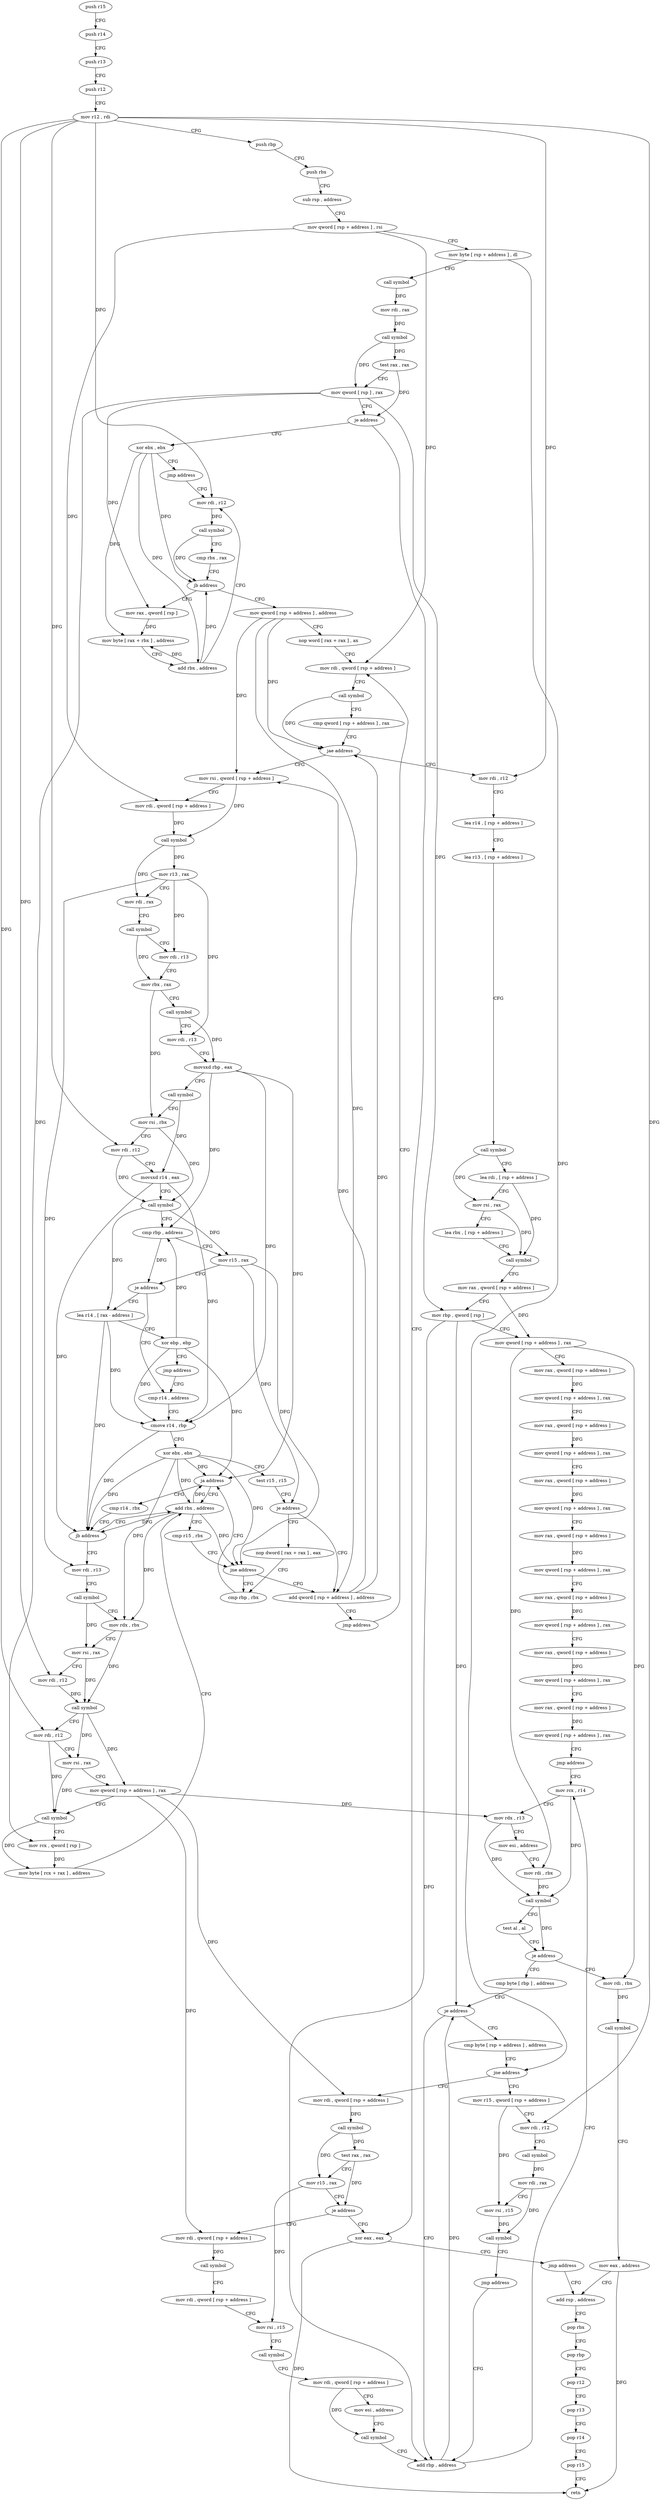 digraph "func" {
"97664" [label = "push r15" ]
"97666" [label = "push r14" ]
"97668" [label = "push r13" ]
"97670" [label = "push r12" ]
"97672" [label = "mov r12 , rdi" ]
"97675" [label = "push rbp" ]
"97676" [label = "push rbx" ]
"97677" [label = "sub rsp , address" ]
"97684" [label = "mov qword [ rsp + address ] , rsi" ]
"97689" [label = "mov byte [ rsp + address ] , dl" ]
"97693" [label = "call symbol" ]
"97698" [label = "mov rdi , rax" ]
"97701" [label = "call symbol" ]
"97706" [label = "test rax , rax" ]
"97709" [label = "mov qword [ rsp ] , rax" ]
"97713" [label = "je address" ]
"98269" [label = "xor eax , eax" ]
"97719" [label = "xor ebx , ebx" ]
"98271" [label = "jmp address" ]
"98251" [label = "add rsp , address" ]
"97721" [label = "jmp address" ]
"97740" [label = "mov rdi , r12" ]
"98258" [label = "pop rbx" ]
"98259" [label = "pop rbp" ]
"98260" [label = "pop r12" ]
"98262" [label = "pop r13" ]
"98264" [label = "pop r14" ]
"98266" [label = "pop r15" ]
"98268" [label = "retn" ]
"97743" [label = "call symbol" ]
"97748" [label = "cmp rbx , rax" ]
"97751" [label = "jb address" ]
"97728" [label = "mov rax , qword [ rsp ]" ]
"97753" [label = "mov qword [ rsp + address ] , address" ]
"97732" [label = "mov byte [ rax + rbx ] , address" ]
"97736" [label = "add rbx , address" ]
"97762" [label = "nop word [ rax + rax ] , ax" ]
"97768" [label = "mov rdi , qword [ rsp + address ]" ]
"97968" [label = "mov rdi , r12" ]
"97971" [label = "lea r14 , [ rsp + address ]" ]
"97976" [label = "lea r13 , [ rsp + address ]" ]
"97981" [label = "call symbol" ]
"97986" [label = "lea rdi , [ rsp + address ]" ]
"97991" [label = "mov rsi , rax" ]
"97994" [label = "lea rbx , [ rsp + address ]" ]
"97999" [label = "call symbol" ]
"98004" [label = "mov rax , qword [ rsp + address ]" ]
"98009" [label = "mov rbp , qword [ rsp ]" ]
"98013" [label = "mov qword [ rsp + address ] , rax" ]
"98018" [label = "mov rax , qword [ rsp + address ]" ]
"98023" [label = "mov qword [ rsp + address ] , rax" ]
"98028" [label = "mov rax , qword [ rsp + address ]" ]
"98033" [label = "mov qword [ rsp + address ] , rax" ]
"98041" [label = "mov rax , qword [ rsp + address ]" ]
"98046" [label = "mov qword [ rsp + address ] , rax" ]
"98054" [label = "mov rax , qword [ rsp + address ]" ]
"98059" [label = "mov qword [ rsp + address ] , rax" ]
"98067" [label = "mov rax , qword [ rsp + address ]" ]
"98072" [label = "mov qword [ rsp + address ] , rax" ]
"98080" [label = "mov rax , qword [ rsp + address ]" ]
"98085" [label = "mov qword [ rsp + address ] , rax" ]
"98093" [label = "mov rax , qword [ rsp + address ]" ]
"98098" [label = "mov qword [ rsp + address ] , rax" ]
"98106" [label = "jmp address" ]
"98176" [label = "mov rcx , r14" ]
"97789" [label = "mov rsi , qword [ rsp + address ]" ]
"97794" [label = "mov rdi , qword [ rsp + address ]" ]
"97799" [label = "call symbol" ]
"97804" [label = "mov r13 , rax" ]
"97807" [label = "mov rdi , rax" ]
"97810" [label = "call symbol" ]
"97815" [label = "mov rdi , r13" ]
"97818" [label = "mov rbx , rax" ]
"97821" [label = "call symbol" ]
"97826" [label = "mov rdi , r13" ]
"97829" [label = "movsxd rbp , eax" ]
"97832" [label = "call symbol" ]
"97837" [label = "mov rsi , rbx" ]
"97840" [label = "mov rdi , r12" ]
"97843" [label = "movsxd r14 , eax" ]
"97846" [label = "call symbol" ]
"97851" [label = "cmp rbp , address" ]
"97855" [label = "mov r15 , rax" ]
"97858" [label = "je address" ]
"97960" [label = "lea r14 , [ rax - address ]" ]
"97860" [label = "cmp r14 , address" ]
"98179" [label = "mov rdx , r13" ]
"98182" [label = "mov esi , address" ]
"98187" [label = "mov rdi , rbx" ]
"98190" [label = "call symbol" ]
"98195" [label = "test al , al" ]
"98197" [label = "je address" ]
"98238" [label = "mov rdi , rbx" ]
"98199" [label = "cmp byte [ rbp ] , address" ]
"97964" [label = "xor ebp , ebp" ]
"97966" [label = "jmp address" ]
"97864" [label = "cmove r14 , rbp" ]
"97868" [label = "xor ebx , ebx" ]
"97870" [label = "test r15 , r15" ]
"97873" [label = "je address" ]
"97945" [label = "add qword [ rsp + address ] , address" ]
"97875" [label = "nop dword [ rax + rax ] , eax" ]
"98241" [label = "call symbol" ]
"98246" [label = "mov eax , address" ]
"98203" [label = "je address" ]
"98172" [label = "add rbp , address" ]
"98205" [label = "cmp byte [ rsp + address ] , address" ]
"97951" [label = "jmp address" ]
"97880" [label = "cmp rbp , rbx" ]
"98210" [label = "jne address" ]
"98112" [label = "mov rdi , qword [ rsp + address ]" ]
"98212" [label = "mov r15 , qword [ rsp + address ]" ]
"97773" [label = "call symbol" ]
"97778" [label = "cmp qword [ rsp + address ] , rax" ]
"97783" [label = "jae address" ]
"97936" [label = "add rbx , address" ]
"97940" [label = "cmp r15 , rbx" ]
"97943" [label = "jne address" ]
"97885" [label = "cmp r14 , rbx" ]
"97888" [label = "jb address" ]
"97890" [label = "mov rdi , r13" ]
"98117" [label = "call symbol" ]
"98122" [label = "test rax , rax" ]
"98125" [label = "mov r15 , rax" ]
"98128" [label = "je address" ]
"98134" [label = "mov rdi , qword [ rsp + address ]" ]
"98217" [label = "mov rdi , r12" ]
"98220" [label = "call symbol" ]
"98225" [label = "mov rdi , rax" ]
"98228" [label = "mov rsi , r15" ]
"98231" [label = "call symbol" ]
"98236" [label = "jmp address" ]
"97883" [label = "ja address" ]
"97893" [label = "call symbol" ]
"97898" [label = "mov rdx , rbx" ]
"97901" [label = "mov rsi , rax" ]
"97904" [label = "mov rdi , r12" ]
"97907" [label = "call symbol" ]
"97912" [label = "mov rdi , r12" ]
"97915" [label = "mov rsi , rax" ]
"97918" [label = "mov qword [ rsp + address ] , rax" ]
"97923" [label = "call symbol" ]
"97928" [label = "mov rcx , qword [ rsp ]" ]
"97932" [label = "mov byte [ rcx + rax ] , address" ]
"98139" [label = "call symbol" ]
"98144" [label = "mov rdi , qword [ rsp + address ]" ]
"98149" [label = "mov rsi , r15" ]
"98152" [label = "call symbol" ]
"98157" [label = "mov rdi , qword [ rsp + address ]" ]
"98162" [label = "mov esi , address" ]
"98167" [label = "call symbol" ]
"97664" -> "97666" [ label = "CFG" ]
"97666" -> "97668" [ label = "CFG" ]
"97668" -> "97670" [ label = "CFG" ]
"97670" -> "97672" [ label = "CFG" ]
"97672" -> "97675" [ label = "CFG" ]
"97672" -> "97740" [ label = "DFG" ]
"97672" -> "97968" [ label = "DFG" ]
"97672" -> "97840" [ label = "DFG" ]
"97672" -> "98217" [ label = "DFG" ]
"97672" -> "97904" [ label = "DFG" ]
"97672" -> "97912" [ label = "DFG" ]
"97675" -> "97676" [ label = "CFG" ]
"97676" -> "97677" [ label = "CFG" ]
"97677" -> "97684" [ label = "CFG" ]
"97684" -> "97689" [ label = "CFG" ]
"97684" -> "97768" [ label = "DFG" ]
"97684" -> "97794" [ label = "DFG" ]
"97689" -> "97693" [ label = "CFG" ]
"97689" -> "98210" [ label = "DFG" ]
"97693" -> "97698" [ label = "DFG" ]
"97698" -> "97701" [ label = "DFG" ]
"97701" -> "97706" [ label = "DFG" ]
"97701" -> "97709" [ label = "DFG" ]
"97706" -> "97709" [ label = "CFG" ]
"97706" -> "97713" [ label = "DFG" ]
"97709" -> "97713" [ label = "CFG" ]
"97709" -> "97728" [ label = "DFG" ]
"97709" -> "98009" [ label = "DFG" ]
"97709" -> "97928" [ label = "DFG" ]
"97713" -> "98269" [ label = "CFG" ]
"97713" -> "97719" [ label = "CFG" ]
"98269" -> "98271" [ label = "CFG" ]
"98269" -> "98268" [ label = "DFG" ]
"97719" -> "97721" [ label = "CFG" ]
"97719" -> "97751" [ label = "DFG" ]
"97719" -> "97732" [ label = "DFG" ]
"97719" -> "97736" [ label = "DFG" ]
"98271" -> "98251" [ label = "CFG" ]
"98251" -> "98258" [ label = "CFG" ]
"97721" -> "97740" [ label = "CFG" ]
"97740" -> "97743" [ label = "DFG" ]
"98258" -> "98259" [ label = "CFG" ]
"98259" -> "98260" [ label = "CFG" ]
"98260" -> "98262" [ label = "CFG" ]
"98262" -> "98264" [ label = "CFG" ]
"98264" -> "98266" [ label = "CFG" ]
"98266" -> "98268" [ label = "CFG" ]
"97743" -> "97748" [ label = "CFG" ]
"97743" -> "97751" [ label = "DFG" ]
"97748" -> "97751" [ label = "CFG" ]
"97751" -> "97728" [ label = "CFG" ]
"97751" -> "97753" [ label = "CFG" ]
"97728" -> "97732" [ label = "DFG" ]
"97753" -> "97762" [ label = "CFG" ]
"97753" -> "97783" [ label = "DFG" ]
"97753" -> "97789" [ label = "DFG" ]
"97753" -> "97945" [ label = "DFG" ]
"97732" -> "97736" [ label = "CFG" ]
"97736" -> "97740" [ label = "CFG" ]
"97736" -> "97732" [ label = "DFG" ]
"97736" -> "97751" [ label = "DFG" ]
"97762" -> "97768" [ label = "CFG" ]
"97768" -> "97773" [ label = "CFG" ]
"97968" -> "97971" [ label = "CFG" ]
"97971" -> "97976" [ label = "CFG" ]
"97976" -> "97981" [ label = "CFG" ]
"97981" -> "97986" [ label = "CFG" ]
"97981" -> "97991" [ label = "DFG" ]
"97986" -> "97991" [ label = "CFG" ]
"97986" -> "97999" [ label = "DFG" ]
"97991" -> "97994" [ label = "CFG" ]
"97991" -> "97999" [ label = "DFG" ]
"97994" -> "97999" [ label = "CFG" ]
"97999" -> "98004" [ label = "CFG" ]
"98004" -> "98009" [ label = "CFG" ]
"98004" -> "98013" [ label = "DFG" ]
"98009" -> "98013" [ label = "CFG" ]
"98009" -> "98203" [ label = "DFG" ]
"98009" -> "98172" [ label = "DFG" ]
"98013" -> "98018" [ label = "CFG" ]
"98013" -> "98187" [ label = "DFG" ]
"98013" -> "98238" [ label = "DFG" ]
"98018" -> "98023" [ label = "DFG" ]
"98023" -> "98028" [ label = "CFG" ]
"98028" -> "98033" [ label = "DFG" ]
"98033" -> "98041" [ label = "CFG" ]
"98041" -> "98046" [ label = "DFG" ]
"98046" -> "98054" [ label = "CFG" ]
"98054" -> "98059" [ label = "DFG" ]
"98059" -> "98067" [ label = "CFG" ]
"98067" -> "98072" [ label = "DFG" ]
"98072" -> "98080" [ label = "CFG" ]
"98080" -> "98085" [ label = "DFG" ]
"98085" -> "98093" [ label = "CFG" ]
"98093" -> "98098" [ label = "DFG" ]
"98098" -> "98106" [ label = "CFG" ]
"98106" -> "98176" [ label = "CFG" ]
"98176" -> "98179" [ label = "CFG" ]
"98176" -> "98190" [ label = "DFG" ]
"97789" -> "97794" [ label = "CFG" ]
"97789" -> "97799" [ label = "DFG" ]
"97794" -> "97799" [ label = "DFG" ]
"97799" -> "97804" [ label = "DFG" ]
"97799" -> "97807" [ label = "DFG" ]
"97804" -> "97807" [ label = "CFG" ]
"97804" -> "97815" [ label = "DFG" ]
"97804" -> "97826" [ label = "DFG" ]
"97804" -> "97890" [ label = "DFG" ]
"97807" -> "97810" [ label = "CFG" ]
"97810" -> "97815" [ label = "CFG" ]
"97810" -> "97818" [ label = "DFG" ]
"97815" -> "97818" [ label = "CFG" ]
"97818" -> "97821" [ label = "CFG" ]
"97818" -> "97837" [ label = "DFG" ]
"97821" -> "97826" [ label = "CFG" ]
"97821" -> "97829" [ label = "DFG" ]
"97826" -> "97829" [ label = "CFG" ]
"97829" -> "97832" [ label = "CFG" ]
"97829" -> "97851" [ label = "DFG" ]
"97829" -> "97864" [ label = "DFG" ]
"97829" -> "97883" [ label = "DFG" ]
"97832" -> "97837" [ label = "CFG" ]
"97832" -> "97843" [ label = "DFG" ]
"97837" -> "97840" [ label = "CFG" ]
"97837" -> "97846" [ label = "DFG" ]
"97840" -> "97843" [ label = "CFG" ]
"97840" -> "97846" [ label = "DFG" ]
"97843" -> "97846" [ label = "CFG" ]
"97843" -> "97864" [ label = "DFG" ]
"97843" -> "97888" [ label = "DFG" ]
"97846" -> "97851" [ label = "CFG" ]
"97846" -> "97855" [ label = "DFG" ]
"97846" -> "97960" [ label = "DFG" ]
"97851" -> "97855" [ label = "CFG" ]
"97851" -> "97858" [ label = "DFG" ]
"97855" -> "97858" [ label = "CFG" ]
"97855" -> "97873" [ label = "DFG" ]
"97855" -> "97943" [ label = "DFG" ]
"97858" -> "97960" [ label = "CFG" ]
"97858" -> "97860" [ label = "CFG" ]
"97960" -> "97964" [ label = "CFG" ]
"97960" -> "97864" [ label = "DFG" ]
"97960" -> "97888" [ label = "DFG" ]
"97860" -> "97864" [ label = "CFG" ]
"98179" -> "98182" [ label = "CFG" ]
"98179" -> "98190" [ label = "DFG" ]
"98182" -> "98187" [ label = "CFG" ]
"98187" -> "98190" [ label = "DFG" ]
"98190" -> "98195" [ label = "CFG" ]
"98190" -> "98197" [ label = "DFG" ]
"98195" -> "98197" [ label = "CFG" ]
"98197" -> "98238" [ label = "CFG" ]
"98197" -> "98199" [ label = "CFG" ]
"98238" -> "98241" [ label = "DFG" ]
"98199" -> "98203" [ label = "CFG" ]
"97964" -> "97966" [ label = "CFG" ]
"97964" -> "97851" [ label = "DFG" ]
"97964" -> "97864" [ label = "DFG" ]
"97964" -> "97883" [ label = "DFG" ]
"97966" -> "97860" [ label = "CFG" ]
"97864" -> "97868" [ label = "CFG" ]
"97864" -> "97888" [ label = "DFG" ]
"97868" -> "97870" [ label = "CFG" ]
"97868" -> "97883" [ label = "DFG" ]
"97868" -> "97936" [ label = "DFG" ]
"97868" -> "97943" [ label = "DFG" ]
"97868" -> "97888" [ label = "DFG" ]
"97868" -> "97898" [ label = "DFG" ]
"97870" -> "97873" [ label = "CFG" ]
"97873" -> "97945" [ label = "CFG" ]
"97873" -> "97875" [ label = "CFG" ]
"97945" -> "97951" [ label = "CFG" ]
"97945" -> "97789" [ label = "DFG" ]
"97945" -> "97783" [ label = "DFG" ]
"97875" -> "97880" [ label = "CFG" ]
"98241" -> "98246" [ label = "CFG" ]
"98246" -> "98251" [ label = "CFG" ]
"98246" -> "98268" [ label = "DFG" ]
"98203" -> "98172" [ label = "CFG" ]
"98203" -> "98205" [ label = "CFG" ]
"98172" -> "98176" [ label = "CFG" ]
"98172" -> "98203" [ label = "DFG" ]
"98205" -> "98210" [ label = "CFG" ]
"97951" -> "97768" [ label = "CFG" ]
"97880" -> "97883" [ label = "CFG" ]
"98210" -> "98112" [ label = "CFG" ]
"98210" -> "98212" [ label = "CFG" ]
"98112" -> "98117" [ label = "DFG" ]
"98212" -> "98217" [ label = "CFG" ]
"98212" -> "98228" [ label = "DFG" ]
"97773" -> "97778" [ label = "CFG" ]
"97773" -> "97783" [ label = "DFG" ]
"97778" -> "97783" [ label = "CFG" ]
"97783" -> "97968" [ label = "CFG" ]
"97783" -> "97789" [ label = "CFG" ]
"97936" -> "97940" [ label = "CFG" ]
"97936" -> "97883" [ label = "DFG" ]
"97936" -> "97943" [ label = "DFG" ]
"97936" -> "97888" [ label = "DFG" ]
"97936" -> "97898" [ label = "DFG" ]
"97940" -> "97943" [ label = "CFG" ]
"97943" -> "97880" [ label = "CFG" ]
"97943" -> "97945" [ label = "CFG" ]
"97885" -> "97888" [ label = "CFG" ]
"97888" -> "97936" [ label = "CFG" ]
"97888" -> "97890" [ label = "CFG" ]
"97890" -> "97893" [ label = "CFG" ]
"98117" -> "98122" [ label = "DFG" ]
"98117" -> "98125" [ label = "DFG" ]
"98122" -> "98125" [ label = "CFG" ]
"98122" -> "98128" [ label = "DFG" ]
"98125" -> "98128" [ label = "CFG" ]
"98125" -> "98149" [ label = "DFG" ]
"98128" -> "98269" [ label = "CFG" ]
"98128" -> "98134" [ label = "CFG" ]
"98134" -> "98139" [ label = "DFG" ]
"98217" -> "98220" [ label = "CFG" ]
"98220" -> "98225" [ label = "DFG" ]
"98225" -> "98228" [ label = "CFG" ]
"98225" -> "98231" [ label = "DFG" ]
"98228" -> "98231" [ label = "DFG" ]
"98231" -> "98236" [ label = "CFG" ]
"98236" -> "98172" [ label = "CFG" ]
"97883" -> "97936" [ label = "CFG" ]
"97883" -> "97885" [ label = "CFG" ]
"97893" -> "97898" [ label = "CFG" ]
"97893" -> "97901" [ label = "DFG" ]
"97898" -> "97901" [ label = "CFG" ]
"97898" -> "97907" [ label = "DFG" ]
"97901" -> "97904" [ label = "CFG" ]
"97901" -> "97907" [ label = "DFG" ]
"97904" -> "97907" [ label = "DFG" ]
"97907" -> "97912" [ label = "CFG" ]
"97907" -> "97915" [ label = "DFG" ]
"97907" -> "97918" [ label = "DFG" ]
"97912" -> "97915" [ label = "CFG" ]
"97912" -> "97923" [ label = "DFG" ]
"97915" -> "97918" [ label = "CFG" ]
"97915" -> "97923" [ label = "DFG" ]
"97918" -> "97923" [ label = "CFG" ]
"97918" -> "98179" [ label = "DFG" ]
"97918" -> "98112" [ label = "DFG" ]
"97918" -> "98134" [ label = "DFG" ]
"97923" -> "97928" [ label = "CFG" ]
"97923" -> "97932" [ label = "DFG" ]
"97928" -> "97932" [ label = "DFG" ]
"97932" -> "97936" [ label = "CFG" ]
"98139" -> "98144" [ label = "CFG" ]
"98144" -> "98149" [ label = "CFG" ]
"98149" -> "98152" [ label = "CFG" ]
"98152" -> "98157" [ label = "CFG" ]
"98157" -> "98162" [ label = "CFG" ]
"98157" -> "98167" [ label = "DFG" ]
"98162" -> "98167" [ label = "CFG" ]
"98167" -> "98172" [ label = "CFG" ]
}
